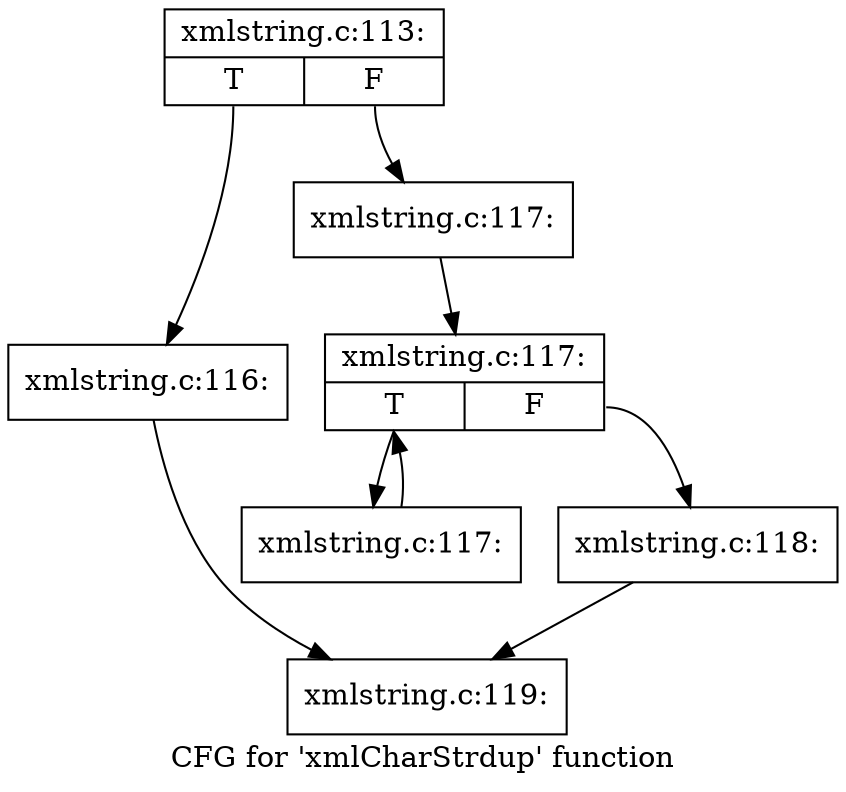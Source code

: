digraph "CFG for 'xmlCharStrdup' function" {
	label="CFG for 'xmlCharStrdup' function";

	Node0x38b0920 [shape=record,label="{xmlstring.c:113:|{<s0>T|<s1>F}}"];
	Node0x38b0920:s0 -> Node0x38accb0;
	Node0x38b0920:s1 -> Node0x38acd00;
	Node0x38accb0 [shape=record,label="{xmlstring.c:116:}"];
	Node0x38accb0 -> Node0x38ad000;
	Node0x38acd00 [shape=record,label="{xmlstring.c:117:}"];
	Node0x38acd00 -> Node0x38a65b0;
	Node0x38a65b0 [shape=record,label="{xmlstring.c:117:|{<s0>T|<s1>F}}"];
	Node0x38a65b0:s0 -> Node0x38b1bd0;
	Node0x38a65b0:s1 -> Node0x38b1940;
	Node0x38b1bd0 [shape=record,label="{xmlstring.c:117:}"];
	Node0x38b1bd0 -> Node0x38a65b0;
	Node0x38b1940 [shape=record,label="{xmlstring.c:118:}"];
	Node0x38b1940 -> Node0x38ad000;
	Node0x38ad000 [shape=record,label="{xmlstring.c:119:}"];
}
